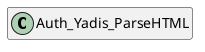 @startuml
set namespaceSeparator \\
hide members
hide << alias >> circle

class Auth_Yadis_ParseHTML
@enduml
